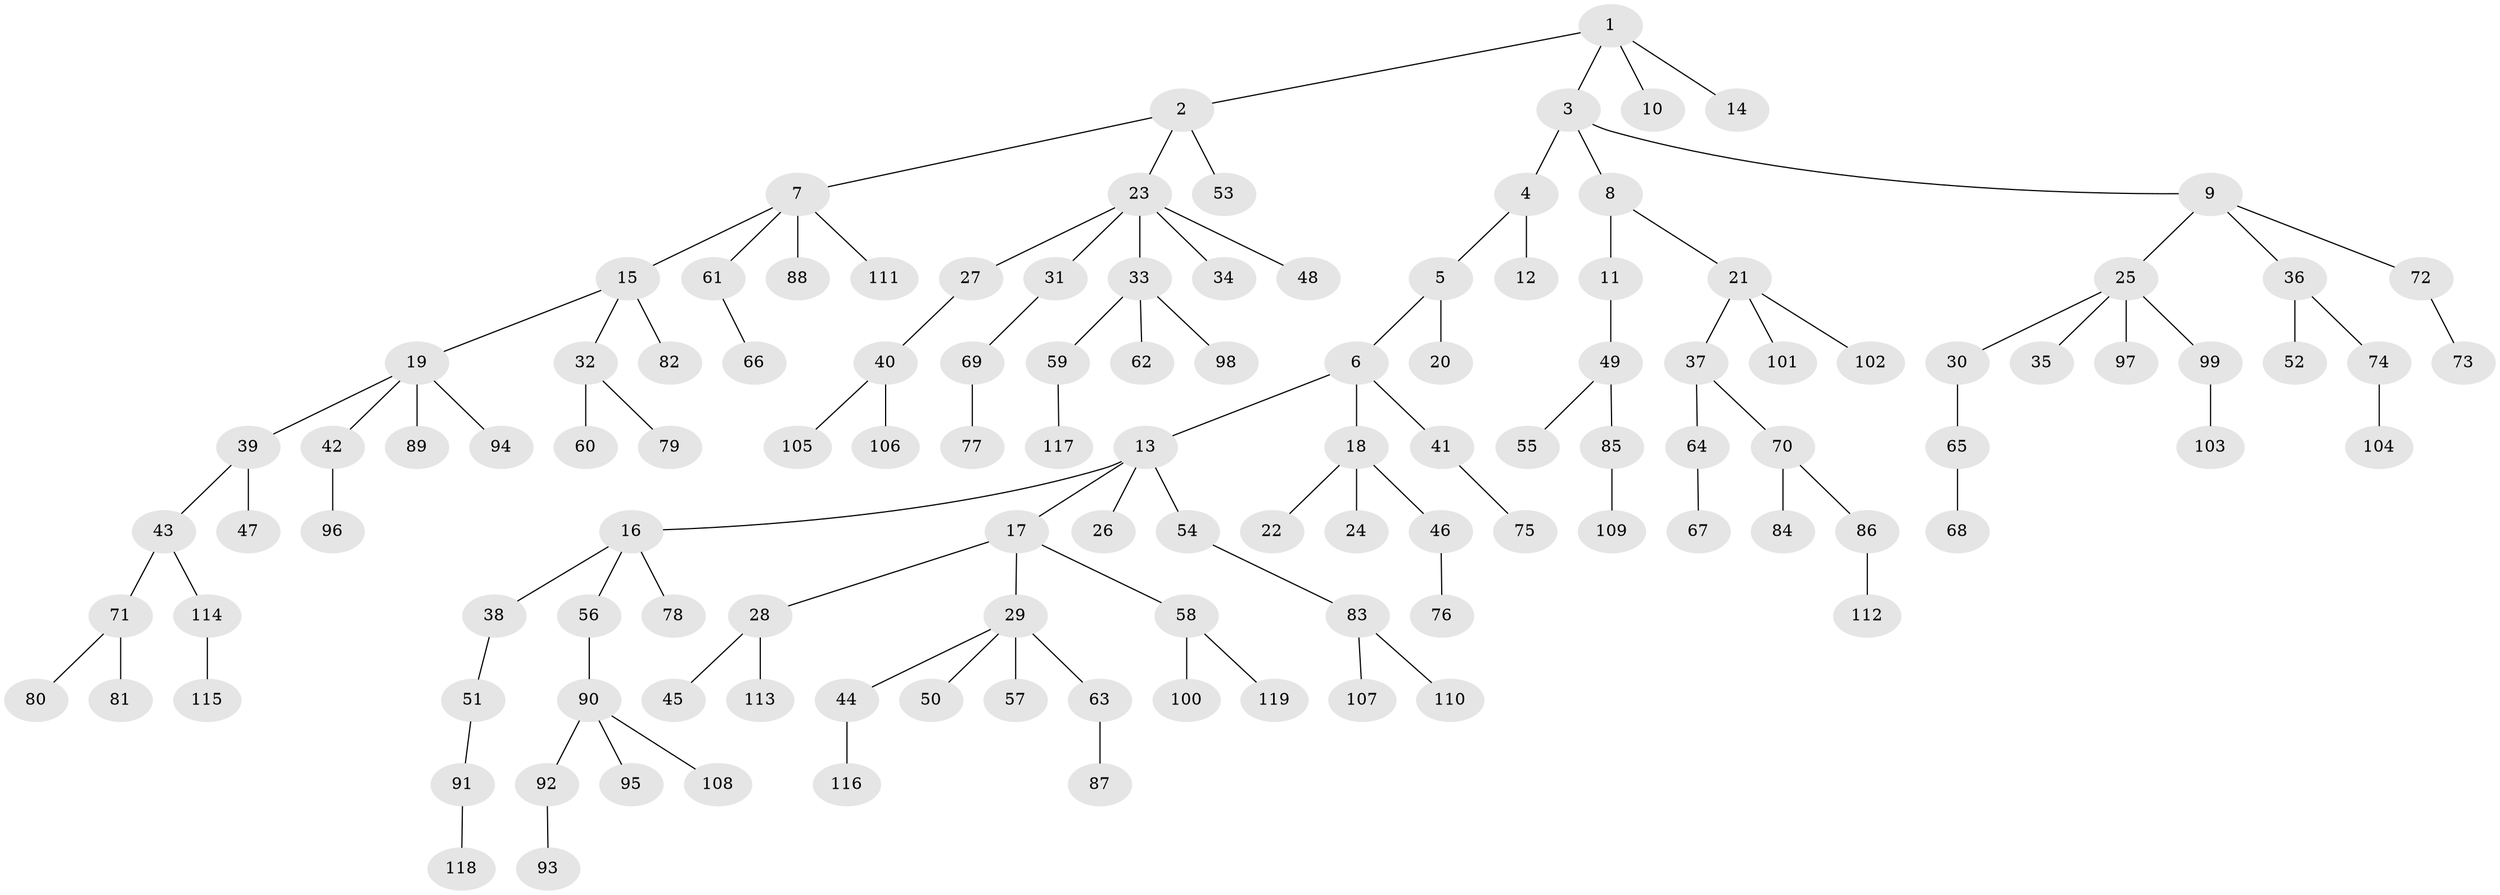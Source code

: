 // Generated by graph-tools (version 1.1) at 2025/15/03/09/25 04:15:21]
// undirected, 119 vertices, 118 edges
graph export_dot {
graph [start="1"]
  node [color=gray90,style=filled];
  1;
  2;
  3;
  4;
  5;
  6;
  7;
  8;
  9;
  10;
  11;
  12;
  13;
  14;
  15;
  16;
  17;
  18;
  19;
  20;
  21;
  22;
  23;
  24;
  25;
  26;
  27;
  28;
  29;
  30;
  31;
  32;
  33;
  34;
  35;
  36;
  37;
  38;
  39;
  40;
  41;
  42;
  43;
  44;
  45;
  46;
  47;
  48;
  49;
  50;
  51;
  52;
  53;
  54;
  55;
  56;
  57;
  58;
  59;
  60;
  61;
  62;
  63;
  64;
  65;
  66;
  67;
  68;
  69;
  70;
  71;
  72;
  73;
  74;
  75;
  76;
  77;
  78;
  79;
  80;
  81;
  82;
  83;
  84;
  85;
  86;
  87;
  88;
  89;
  90;
  91;
  92;
  93;
  94;
  95;
  96;
  97;
  98;
  99;
  100;
  101;
  102;
  103;
  104;
  105;
  106;
  107;
  108;
  109;
  110;
  111;
  112;
  113;
  114;
  115;
  116;
  117;
  118;
  119;
  1 -- 2;
  1 -- 3;
  1 -- 10;
  1 -- 14;
  2 -- 7;
  2 -- 23;
  2 -- 53;
  3 -- 4;
  3 -- 8;
  3 -- 9;
  4 -- 5;
  4 -- 12;
  5 -- 6;
  5 -- 20;
  6 -- 13;
  6 -- 18;
  6 -- 41;
  7 -- 15;
  7 -- 61;
  7 -- 88;
  7 -- 111;
  8 -- 11;
  8 -- 21;
  9 -- 25;
  9 -- 36;
  9 -- 72;
  11 -- 49;
  13 -- 16;
  13 -- 17;
  13 -- 26;
  13 -- 54;
  15 -- 19;
  15 -- 32;
  15 -- 82;
  16 -- 38;
  16 -- 56;
  16 -- 78;
  17 -- 28;
  17 -- 29;
  17 -- 58;
  18 -- 22;
  18 -- 24;
  18 -- 46;
  19 -- 39;
  19 -- 42;
  19 -- 89;
  19 -- 94;
  21 -- 37;
  21 -- 101;
  21 -- 102;
  23 -- 27;
  23 -- 31;
  23 -- 33;
  23 -- 34;
  23 -- 48;
  25 -- 30;
  25 -- 35;
  25 -- 97;
  25 -- 99;
  27 -- 40;
  28 -- 45;
  28 -- 113;
  29 -- 44;
  29 -- 50;
  29 -- 57;
  29 -- 63;
  30 -- 65;
  31 -- 69;
  32 -- 60;
  32 -- 79;
  33 -- 59;
  33 -- 62;
  33 -- 98;
  36 -- 52;
  36 -- 74;
  37 -- 64;
  37 -- 70;
  38 -- 51;
  39 -- 43;
  39 -- 47;
  40 -- 105;
  40 -- 106;
  41 -- 75;
  42 -- 96;
  43 -- 71;
  43 -- 114;
  44 -- 116;
  46 -- 76;
  49 -- 55;
  49 -- 85;
  51 -- 91;
  54 -- 83;
  56 -- 90;
  58 -- 100;
  58 -- 119;
  59 -- 117;
  61 -- 66;
  63 -- 87;
  64 -- 67;
  65 -- 68;
  69 -- 77;
  70 -- 84;
  70 -- 86;
  71 -- 80;
  71 -- 81;
  72 -- 73;
  74 -- 104;
  83 -- 107;
  83 -- 110;
  85 -- 109;
  86 -- 112;
  90 -- 92;
  90 -- 95;
  90 -- 108;
  91 -- 118;
  92 -- 93;
  99 -- 103;
  114 -- 115;
}
